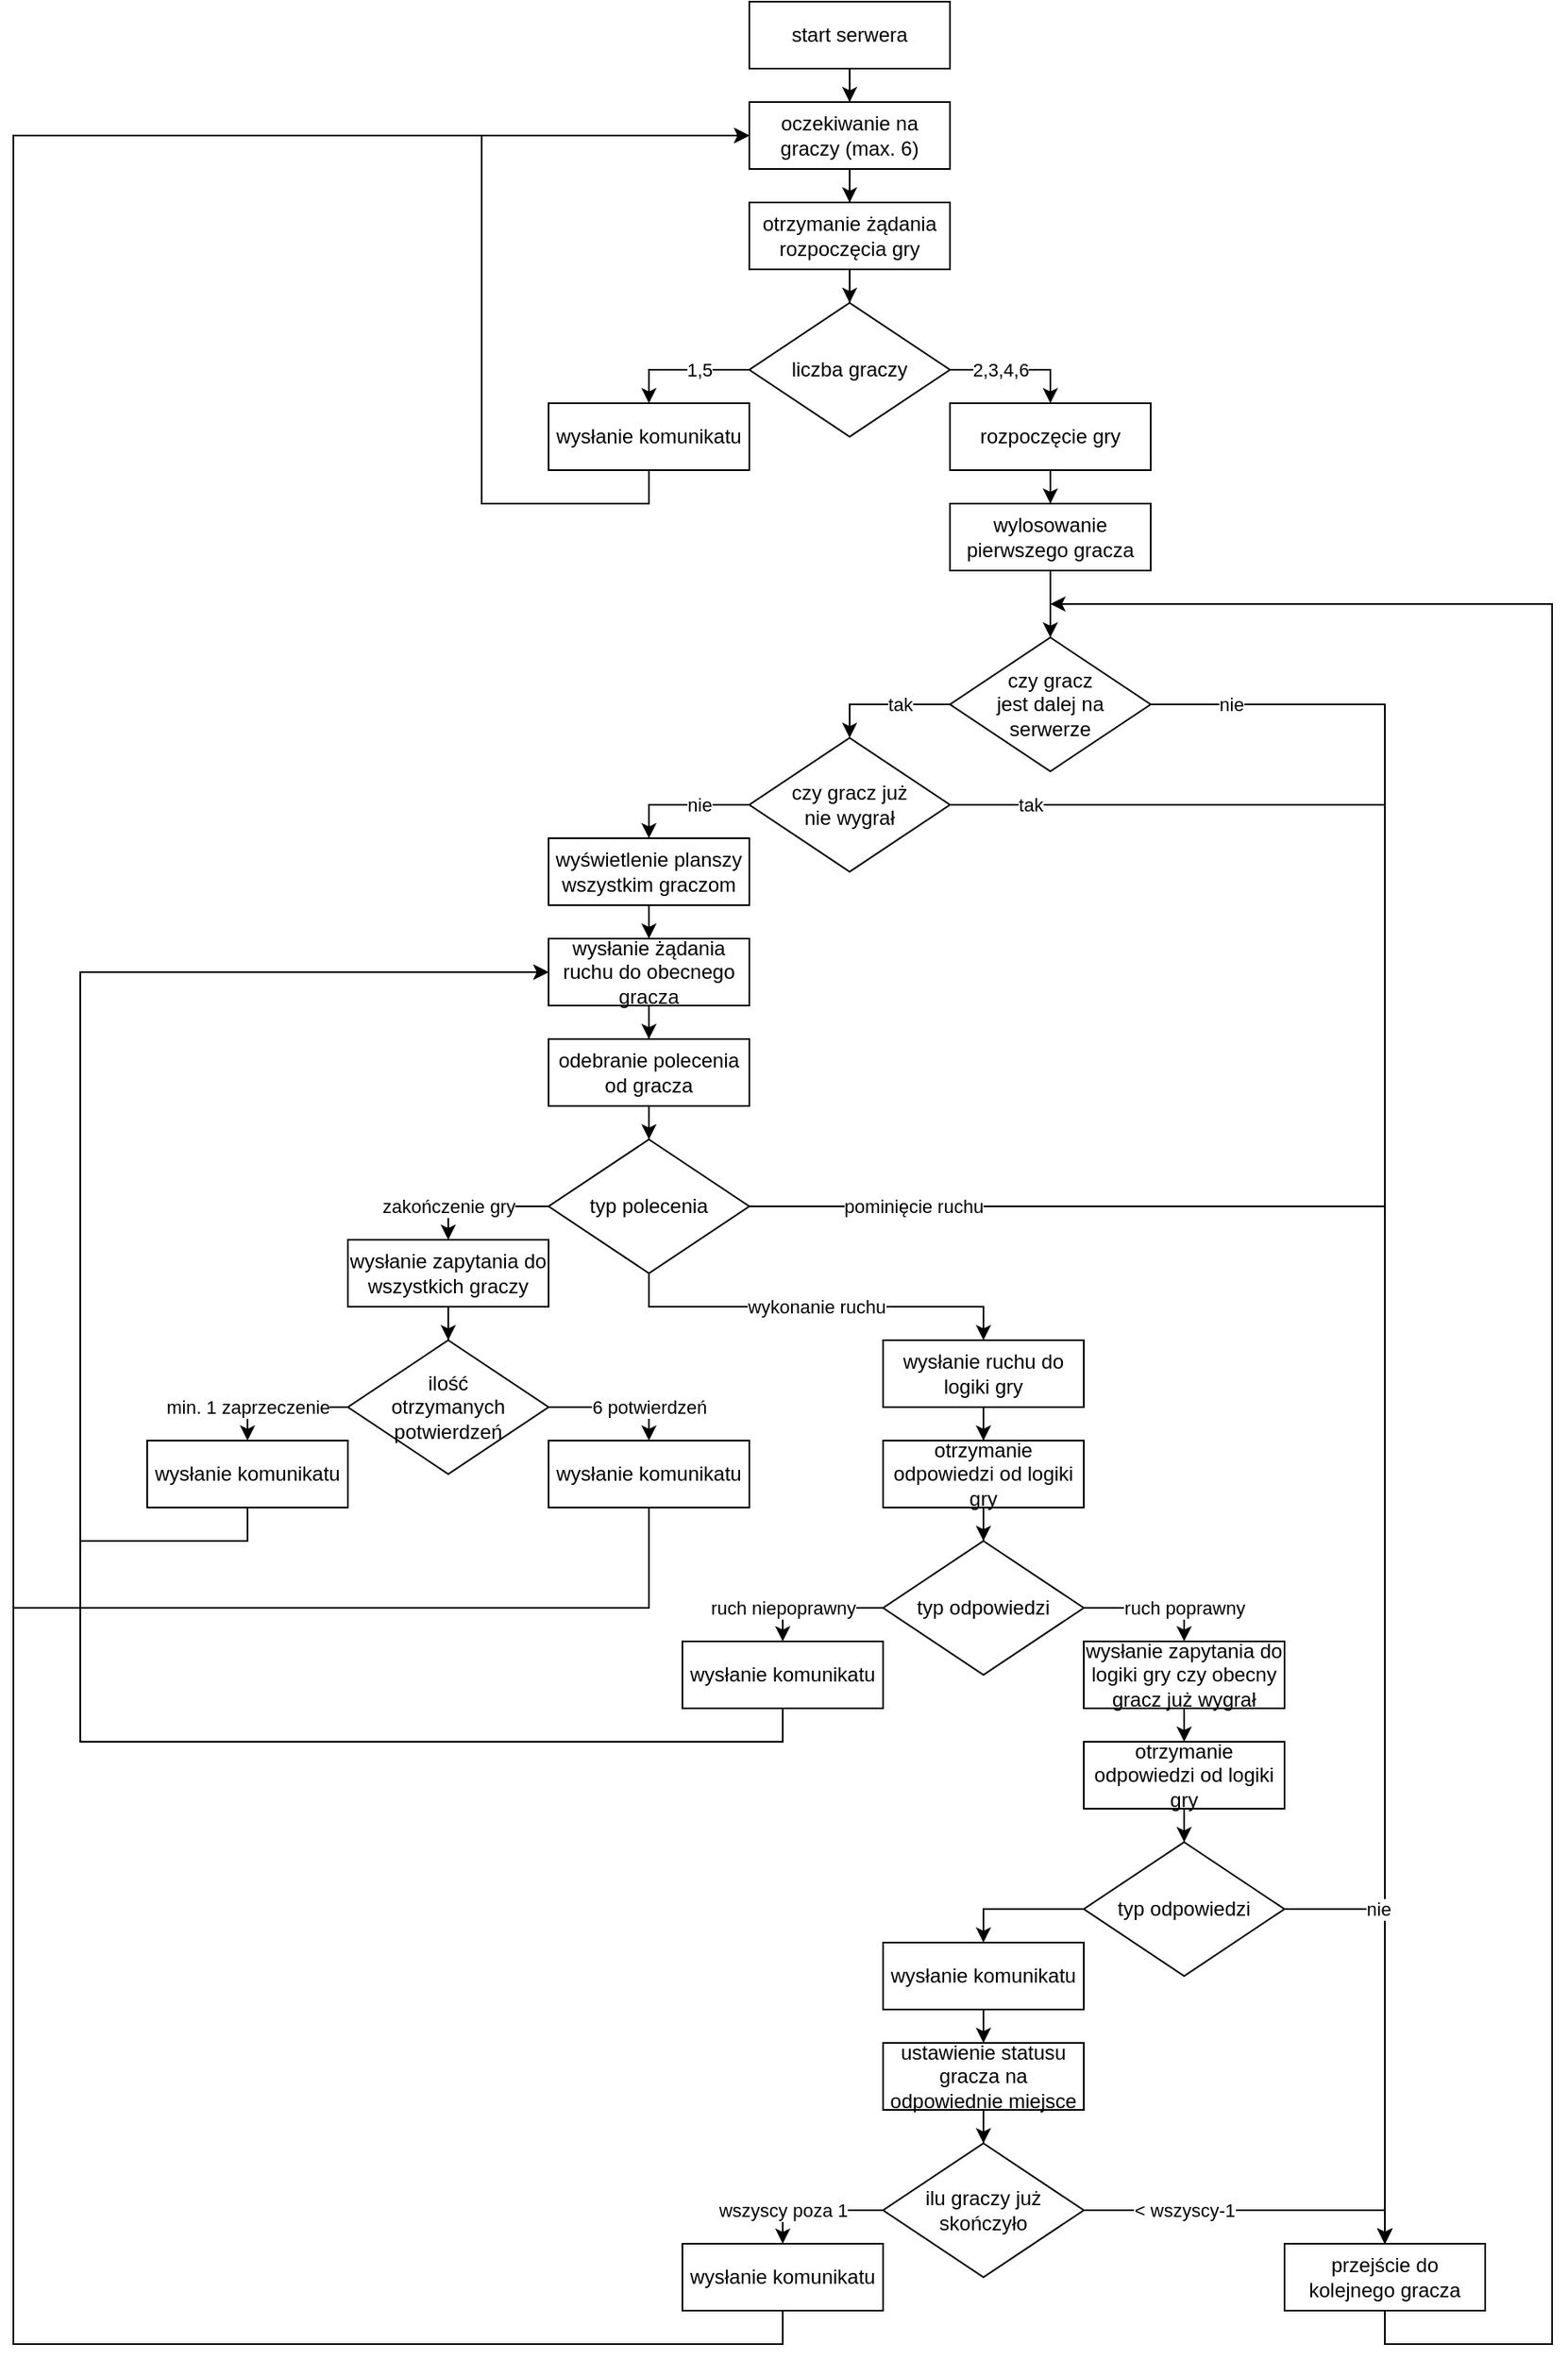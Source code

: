 <mxfile version="25.0.1">
  <diagram name="Strona-1" id="AEXnaCBaV6HiTPK7WXci">
    <mxGraphModel dx="2376" dy="855" grid="1" gridSize="10" guides="1" tooltips="1" connect="1" arrows="1" fold="1" page="1" pageScale="1" pageWidth="827" pageHeight="1169" math="0" shadow="0">
      <root>
        <mxCell id="0" />
        <mxCell id="1" parent="0" />
        <mxCell id="kx1Ttn47c22y4Ifg2yRk-3" value="" style="edgeStyle=orthogonalEdgeStyle;rounded=0;orthogonalLoop=1;jettySize=auto;html=1;" edge="1" parent="1" source="kx1Ttn47c22y4Ifg2yRk-1" target="kx1Ttn47c22y4Ifg2yRk-2">
          <mxGeometry relative="1" as="geometry" />
        </mxCell>
        <mxCell id="kx1Ttn47c22y4Ifg2yRk-1" value="start serwera" style="rounded=0;whiteSpace=wrap;html=1;" vertex="1" parent="1">
          <mxGeometry x="360" width="120" height="40" as="geometry" />
        </mxCell>
        <mxCell id="kx1Ttn47c22y4Ifg2yRk-5" value="" style="edgeStyle=orthogonalEdgeStyle;rounded=0;orthogonalLoop=1;jettySize=auto;html=1;" edge="1" parent="1" source="kx1Ttn47c22y4Ifg2yRk-2" target="kx1Ttn47c22y4Ifg2yRk-4">
          <mxGeometry relative="1" as="geometry" />
        </mxCell>
        <mxCell id="kx1Ttn47c22y4Ifg2yRk-2" value="oczekiwanie na graczy (max. 6)" style="whiteSpace=wrap;html=1;rounded=0;" vertex="1" parent="1">
          <mxGeometry x="360" y="60" width="120" height="40" as="geometry" />
        </mxCell>
        <mxCell id="kx1Ttn47c22y4Ifg2yRk-9" value="" style="edgeStyle=orthogonalEdgeStyle;rounded=0;orthogonalLoop=1;jettySize=auto;html=1;" edge="1" parent="1" source="kx1Ttn47c22y4Ifg2yRk-4" target="kx1Ttn47c22y4Ifg2yRk-8">
          <mxGeometry relative="1" as="geometry" />
        </mxCell>
        <mxCell id="kx1Ttn47c22y4Ifg2yRk-4" value="otrzymanie żądania rozpoczęcia gry" style="whiteSpace=wrap;html=1;rounded=0;" vertex="1" parent="1">
          <mxGeometry x="360" y="120" width="120" height="40" as="geometry" />
        </mxCell>
        <mxCell id="kx1Ttn47c22y4Ifg2yRk-11" value="1,5" style="edgeStyle=orthogonalEdgeStyle;rounded=0;orthogonalLoop=1;jettySize=auto;html=1;" edge="1" parent="1" source="kx1Ttn47c22y4Ifg2yRk-8" target="kx1Ttn47c22y4Ifg2yRk-10">
          <mxGeometry x="-0.25" relative="1" as="geometry">
            <Array as="points">
              <mxPoint x="300" y="220" />
            </Array>
            <mxPoint as="offset" />
          </mxGeometry>
        </mxCell>
        <mxCell id="kx1Ttn47c22y4Ifg2yRk-15" value="2,3,4,6" style="edgeStyle=orthogonalEdgeStyle;rounded=0;orthogonalLoop=1;jettySize=auto;html=1;" edge="1" parent="1" source="kx1Ttn47c22y4Ifg2yRk-8" target="kx1Ttn47c22y4Ifg2yRk-14">
          <mxGeometry x="-0.25" relative="1" as="geometry">
            <Array as="points">
              <mxPoint x="540" y="220" />
            </Array>
            <mxPoint as="offset" />
          </mxGeometry>
        </mxCell>
        <mxCell id="kx1Ttn47c22y4Ifg2yRk-8" value="liczba graczy" style="rhombus;whiteSpace=wrap;html=1;rounded=0;" vertex="1" parent="1">
          <mxGeometry x="360" y="180" width="120" height="80" as="geometry" />
        </mxCell>
        <mxCell id="kx1Ttn47c22y4Ifg2yRk-12" style="edgeStyle=orthogonalEdgeStyle;rounded=0;orthogonalLoop=1;jettySize=auto;html=1;exitX=0.5;exitY=1;exitDx=0;exitDy=0;entryX=0;entryY=0.5;entryDx=0;entryDy=0;" edge="1" parent="1" source="kx1Ttn47c22y4Ifg2yRk-10" target="kx1Ttn47c22y4Ifg2yRk-2">
          <mxGeometry relative="1" as="geometry">
            <Array as="points">
              <mxPoint x="300" y="300" />
              <mxPoint x="200" y="300" />
              <mxPoint x="200" y="80" />
            </Array>
          </mxGeometry>
        </mxCell>
        <mxCell id="kx1Ttn47c22y4Ifg2yRk-10" value="wysłanie komunikatu" style="whiteSpace=wrap;html=1;rounded=0;" vertex="1" parent="1">
          <mxGeometry x="240" y="240" width="120" height="40" as="geometry" />
        </mxCell>
        <mxCell id="kx1Ttn47c22y4Ifg2yRk-17" value="" style="edgeStyle=orthogonalEdgeStyle;rounded=0;orthogonalLoop=1;jettySize=auto;html=1;" edge="1" parent="1" source="kx1Ttn47c22y4Ifg2yRk-14" target="kx1Ttn47c22y4Ifg2yRk-16">
          <mxGeometry relative="1" as="geometry" />
        </mxCell>
        <mxCell id="kx1Ttn47c22y4Ifg2yRk-14" value="rozpoczęcie gry" style="whiteSpace=wrap;html=1;rounded=0;" vertex="1" parent="1">
          <mxGeometry x="480" y="240" width="120" height="40" as="geometry" />
        </mxCell>
        <mxCell id="kx1Ttn47c22y4Ifg2yRk-23" value="" style="edgeStyle=orthogonalEdgeStyle;rounded=0;orthogonalLoop=1;jettySize=auto;html=1;" edge="1" parent="1" source="kx1Ttn47c22y4Ifg2yRk-16" target="kx1Ttn47c22y4Ifg2yRk-22">
          <mxGeometry relative="1" as="geometry" />
        </mxCell>
        <mxCell id="kx1Ttn47c22y4Ifg2yRk-16" value="wylosowanie pierwszego gracza" style="whiteSpace=wrap;html=1;rounded=0;" vertex="1" parent="1">
          <mxGeometry x="480" y="300" width="120" height="40" as="geometry" />
        </mxCell>
        <mxCell id="kx1Ttn47c22y4Ifg2yRk-26" value="nie" style="edgeStyle=orthogonalEdgeStyle;rounded=0;orthogonalLoop=1;jettySize=auto;html=1;exitX=1;exitY=0.5;exitDx=0;exitDy=0;entryX=0.5;entryY=0;entryDx=0;entryDy=0;" edge="1" parent="1" source="kx1Ttn47c22y4Ifg2yRk-22" target="kx1Ttn47c22y4Ifg2yRk-24">
          <mxGeometry x="-0.909" relative="1" as="geometry">
            <mxPoint as="offset" />
          </mxGeometry>
        </mxCell>
        <mxCell id="kx1Ttn47c22y4Ifg2yRk-33" value="tak" style="edgeStyle=orthogonalEdgeStyle;rounded=0;orthogonalLoop=1;jettySize=auto;html=1;exitX=0;exitY=0.5;exitDx=0;exitDy=0;" edge="1" parent="1" source="kx1Ttn47c22y4Ifg2yRk-22" target="kx1Ttn47c22y4Ifg2yRk-32">
          <mxGeometry x="-0.25" relative="1" as="geometry">
            <mxPoint as="offset" />
          </mxGeometry>
        </mxCell>
        <mxCell id="kx1Ttn47c22y4Ifg2yRk-22" value="czy gracz &lt;br&gt;jest dalej na &lt;br&gt;serwerze" style="rhombus;whiteSpace=wrap;html=1;rounded=0;" vertex="1" parent="1">
          <mxGeometry x="480" y="380" width="120" height="80" as="geometry" />
        </mxCell>
        <mxCell id="kx1Ttn47c22y4Ifg2yRk-31" style="edgeStyle=orthogonalEdgeStyle;rounded=0;orthogonalLoop=1;jettySize=auto;html=1;exitX=0.5;exitY=1;exitDx=0;exitDy=0;" edge="1" parent="1" source="kx1Ttn47c22y4Ifg2yRk-24">
          <mxGeometry relative="1" as="geometry">
            <mxPoint x="540" y="360" as="targetPoint" />
            <mxPoint x="660" y="480" as="sourcePoint" />
            <Array as="points">
              <mxPoint x="740" y="1400" />
              <mxPoint x="840" y="1400" />
              <mxPoint x="840" y="360" />
            </Array>
          </mxGeometry>
        </mxCell>
        <mxCell id="kx1Ttn47c22y4Ifg2yRk-24" value="przejście do kolejnego gracza" style="whiteSpace=wrap;html=1;rounded=0;" vertex="1" parent="1">
          <mxGeometry x="680" y="1340" width="120" height="40" as="geometry" />
        </mxCell>
        <mxCell id="kx1Ttn47c22y4Ifg2yRk-34" value="tak" style="edgeStyle=orthogonalEdgeStyle;rounded=0;orthogonalLoop=1;jettySize=auto;html=1;exitX=1;exitY=0.5;exitDx=0;exitDy=0;entryX=0.5;entryY=0;entryDx=0;entryDy=0;" edge="1" parent="1" source="kx1Ttn47c22y4Ifg2yRk-32" target="kx1Ttn47c22y4Ifg2yRk-24">
          <mxGeometry x="-0.915" relative="1" as="geometry">
            <mxPoint as="offset" />
          </mxGeometry>
        </mxCell>
        <mxCell id="kx1Ttn47c22y4Ifg2yRk-36" value="nie" style="edgeStyle=orthogonalEdgeStyle;rounded=0;orthogonalLoop=1;jettySize=auto;html=1;exitX=0;exitY=0.5;exitDx=0;exitDy=0;" edge="1" parent="1" source="kx1Ttn47c22y4Ifg2yRk-32" target="kx1Ttn47c22y4Ifg2yRk-35">
          <mxGeometry x="-0.25" relative="1" as="geometry">
            <mxPoint as="offset" />
          </mxGeometry>
        </mxCell>
        <mxCell id="kx1Ttn47c22y4Ifg2yRk-32" value="czy gracz już &lt;br&gt;nie wygrał" style="rhombus;whiteSpace=wrap;html=1;rounded=0;" vertex="1" parent="1">
          <mxGeometry x="360" y="440" width="120" height="80" as="geometry" />
        </mxCell>
        <mxCell id="kx1Ttn47c22y4Ifg2yRk-38" value="" style="edgeStyle=orthogonalEdgeStyle;rounded=0;orthogonalLoop=1;jettySize=auto;html=1;" edge="1" parent="1" source="kx1Ttn47c22y4Ifg2yRk-35" target="kx1Ttn47c22y4Ifg2yRk-37">
          <mxGeometry relative="1" as="geometry" />
        </mxCell>
        <mxCell id="kx1Ttn47c22y4Ifg2yRk-35" value="wyświetlenie planszy wszystkim graczom" style="whiteSpace=wrap;html=1;rounded=0;" vertex="1" parent="1">
          <mxGeometry x="240" y="500" width="120" height="40" as="geometry" />
        </mxCell>
        <mxCell id="kx1Ttn47c22y4Ifg2yRk-40" value="" style="edgeStyle=orthogonalEdgeStyle;rounded=0;orthogonalLoop=1;jettySize=auto;html=1;" edge="1" parent="1" source="kx1Ttn47c22y4Ifg2yRk-37" target="kx1Ttn47c22y4Ifg2yRk-39">
          <mxGeometry relative="1" as="geometry" />
        </mxCell>
        <mxCell id="kx1Ttn47c22y4Ifg2yRk-37" value="wysłanie żądania ruchu do obecnego gracza" style="whiteSpace=wrap;html=1;rounded=0;" vertex="1" parent="1">
          <mxGeometry x="240" y="560" width="120" height="40" as="geometry" />
        </mxCell>
        <mxCell id="kx1Ttn47c22y4Ifg2yRk-42" value="" style="edgeStyle=orthogonalEdgeStyle;rounded=0;orthogonalLoop=1;jettySize=auto;html=1;" edge="1" parent="1" source="kx1Ttn47c22y4Ifg2yRk-39" target="kx1Ttn47c22y4Ifg2yRk-41">
          <mxGeometry relative="1" as="geometry" />
        </mxCell>
        <mxCell id="kx1Ttn47c22y4Ifg2yRk-39" value="odebranie polecenia od gracza" style="whiteSpace=wrap;html=1;rounded=0;" vertex="1" parent="1">
          <mxGeometry x="240" y="620" width="120" height="40" as="geometry" />
        </mxCell>
        <mxCell id="kx1Ttn47c22y4Ifg2yRk-43" value="pominięcie ruchu" style="edgeStyle=orthogonalEdgeStyle;rounded=0;orthogonalLoop=1;jettySize=auto;html=1;exitX=1;exitY=0.5;exitDx=0;exitDy=0;entryX=0.5;entryY=0;entryDx=0;entryDy=0;" edge="1" parent="1" source="kx1Ttn47c22y4Ifg2yRk-41" target="kx1Ttn47c22y4Ifg2yRk-24">
          <mxGeometry x="-0.805" relative="1" as="geometry">
            <mxPoint as="offset" />
          </mxGeometry>
        </mxCell>
        <mxCell id="kx1Ttn47c22y4Ifg2yRk-45" value="zakończenie gry" style="edgeStyle=orthogonalEdgeStyle;rounded=0;orthogonalLoop=1;jettySize=auto;html=1;exitX=0;exitY=0.5;exitDx=0;exitDy=0;" edge="1" parent="1" source="kx1Ttn47c22y4Ifg2yRk-41" target="kx1Ttn47c22y4Ifg2yRk-44">
          <mxGeometry x="0.5" relative="1" as="geometry">
            <mxPoint as="offset" />
          </mxGeometry>
        </mxCell>
        <mxCell id="kx1Ttn47c22y4Ifg2yRk-61" value="wykonanie ruchu" style="edgeStyle=orthogonalEdgeStyle;rounded=0;orthogonalLoop=1;jettySize=auto;html=1;exitX=0.5;exitY=1;exitDx=0;exitDy=0;entryX=0.5;entryY=0;entryDx=0;entryDy=0;" edge="1" parent="1" source="kx1Ttn47c22y4Ifg2yRk-41" target="kx1Ttn47c22y4Ifg2yRk-60">
          <mxGeometry relative="1" as="geometry" />
        </mxCell>
        <mxCell id="kx1Ttn47c22y4Ifg2yRk-41" value="typ polecenia" style="rhombus;whiteSpace=wrap;html=1;rounded=0;" vertex="1" parent="1">
          <mxGeometry x="240" y="680" width="120" height="80" as="geometry" />
        </mxCell>
        <mxCell id="kx1Ttn47c22y4Ifg2yRk-47" value="" style="edgeStyle=orthogonalEdgeStyle;rounded=0;orthogonalLoop=1;jettySize=auto;html=1;" edge="1" parent="1" source="kx1Ttn47c22y4Ifg2yRk-44" target="kx1Ttn47c22y4Ifg2yRk-46">
          <mxGeometry relative="1" as="geometry" />
        </mxCell>
        <mxCell id="kx1Ttn47c22y4Ifg2yRk-44" value="wysłanie zapytania do wszystkich graczy" style="whiteSpace=wrap;html=1;rounded=0;" vertex="1" parent="1">
          <mxGeometry x="120" y="740" width="120" height="40" as="geometry" />
        </mxCell>
        <mxCell id="kx1Ttn47c22y4Ifg2yRk-49" value="6 potwierdzeń" style="edgeStyle=orthogonalEdgeStyle;rounded=0;orthogonalLoop=1;jettySize=auto;html=1;exitX=1;exitY=0.5;exitDx=0;exitDy=0;" edge="1" parent="1" source="kx1Ttn47c22y4Ifg2yRk-46" target="kx1Ttn47c22y4Ifg2yRk-48">
          <mxGeometry x="0.5" relative="1" as="geometry">
            <mxPoint as="offset" />
          </mxGeometry>
        </mxCell>
        <mxCell id="kx1Ttn47c22y4Ifg2yRk-55" value="min. 1 zaprzeczenie" style="edgeStyle=orthogonalEdgeStyle;rounded=0;orthogonalLoop=1;jettySize=auto;html=1;exitX=0;exitY=0.5;exitDx=0;exitDy=0;entryX=0.5;entryY=0;entryDx=0;entryDy=0;" edge="1" parent="1" source="kx1Ttn47c22y4Ifg2yRk-46" target="kx1Ttn47c22y4Ifg2yRk-51">
          <mxGeometry x="0.5" relative="1" as="geometry">
            <mxPoint as="offset" />
          </mxGeometry>
        </mxCell>
        <mxCell id="kx1Ttn47c22y4Ifg2yRk-46" value="ilość &lt;br&gt;otrzymanych potwierdzeń" style="rhombus;whiteSpace=wrap;html=1;rounded=0;" vertex="1" parent="1">
          <mxGeometry x="120" y="800" width="120" height="80" as="geometry" />
        </mxCell>
        <mxCell id="kx1Ttn47c22y4Ifg2yRk-57" style="edgeStyle=orthogonalEdgeStyle;rounded=0;orthogonalLoop=1;jettySize=auto;html=1;exitX=0.5;exitY=1;exitDx=0;exitDy=0;entryX=0;entryY=0.5;entryDx=0;entryDy=0;" edge="1" parent="1" source="kx1Ttn47c22y4Ifg2yRk-48" target="kx1Ttn47c22y4Ifg2yRk-2">
          <mxGeometry relative="1" as="geometry">
            <Array as="points">
              <mxPoint x="300" y="960" />
              <mxPoint x="-80" y="960" />
              <mxPoint x="-80" y="80" />
            </Array>
          </mxGeometry>
        </mxCell>
        <mxCell id="kx1Ttn47c22y4Ifg2yRk-48" value="wysłanie komunikatu" style="whiteSpace=wrap;html=1;rounded=0;" vertex="1" parent="1">
          <mxGeometry x="240" y="860" width="120" height="40" as="geometry" />
        </mxCell>
        <mxCell id="kx1Ttn47c22y4Ifg2yRk-56" style="edgeStyle=orthogonalEdgeStyle;rounded=0;orthogonalLoop=1;jettySize=auto;html=1;exitX=0.5;exitY=1;exitDx=0;exitDy=0;entryX=0;entryY=0.5;entryDx=0;entryDy=0;" edge="1" parent="1" source="kx1Ttn47c22y4Ifg2yRk-51" target="kx1Ttn47c22y4Ifg2yRk-37">
          <mxGeometry relative="1" as="geometry">
            <Array as="points">
              <mxPoint x="60" y="920" />
              <mxPoint x="-40" y="920" />
              <mxPoint x="-40" y="580" />
            </Array>
          </mxGeometry>
        </mxCell>
        <mxCell id="kx1Ttn47c22y4Ifg2yRk-51" value="wysłanie komunikatu" style="whiteSpace=wrap;html=1;rounded=0;" vertex="1" parent="1">
          <mxGeometry y="860" width="120" height="40" as="geometry" />
        </mxCell>
        <mxCell id="kx1Ttn47c22y4Ifg2yRk-63" value="" style="edgeStyle=orthogonalEdgeStyle;rounded=0;orthogonalLoop=1;jettySize=auto;html=1;" edge="1" parent="1" source="kx1Ttn47c22y4Ifg2yRk-60" target="kx1Ttn47c22y4Ifg2yRk-62">
          <mxGeometry relative="1" as="geometry" />
        </mxCell>
        <mxCell id="kx1Ttn47c22y4Ifg2yRk-60" value="wysłanie ruchu do logiki gry" style="rounded=0;whiteSpace=wrap;html=1;" vertex="1" parent="1">
          <mxGeometry x="440" y="800" width="120" height="40" as="geometry" />
        </mxCell>
        <mxCell id="kx1Ttn47c22y4Ifg2yRk-65" value="" style="edgeStyle=orthogonalEdgeStyle;rounded=0;orthogonalLoop=1;jettySize=auto;html=1;" edge="1" parent="1" source="kx1Ttn47c22y4Ifg2yRk-62" target="kx1Ttn47c22y4Ifg2yRk-64">
          <mxGeometry relative="1" as="geometry" />
        </mxCell>
        <mxCell id="kx1Ttn47c22y4Ifg2yRk-62" value="otrzymanie odpowiedzi od logiki gry" style="whiteSpace=wrap;html=1;rounded=0;" vertex="1" parent="1">
          <mxGeometry x="440" y="860" width="120" height="40" as="geometry" />
        </mxCell>
        <mxCell id="kx1Ttn47c22y4Ifg2yRk-67" value="ruch poprawny" style="edgeStyle=orthogonalEdgeStyle;rounded=0;orthogonalLoop=1;jettySize=auto;html=1;exitX=1;exitY=0.5;exitDx=0;exitDy=0;" edge="1" parent="1" source="kx1Ttn47c22y4Ifg2yRk-64" target="kx1Ttn47c22y4Ifg2yRk-66">
          <mxGeometry x="0.5" relative="1" as="geometry">
            <mxPoint as="offset" />
          </mxGeometry>
        </mxCell>
        <mxCell id="kx1Ttn47c22y4Ifg2yRk-85" value="ruch niepoprawny" style="edgeStyle=orthogonalEdgeStyle;rounded=0;orthogonalLoop=1;jettySize=auto;html=1;exitX=0;exitY=0.5;exitDx=0;exitDy=0;" edge="1" parent="1" source="kx1Ttn47c22y4Ifg2yRk-64" target="kx1Ttn47c22y4Ifg2yRk-84">
          <mxGeometry x="0.501" relative="1" as="geometry">
            <mxPoint as="offset" />
          </mxGeometry>
        </mxCell>
        <mxCell id="kx1Ttn47c22y4Ifg2yRk-64" value="typ odpowiedzi" style="rhombus;whiteSpace=wrap;html=1;rounded=0;" vertex="1" parent="1">
          <mxGeometry x="440" y="920" width="120" height="80" as="geometry" />
        </mxCell>
        <mxCell id="kx1Ttn47c22y4Ifg2yRk-69" value="" style="edgeStyle=orthogonalEdgeStyle;rounded=0;orthogonalLoop=1;jettySize=auto;html=1;" edge="1" parent="1" source="kx1Ttn47c22y4Ifg2yRk-66" target="kx1Ttn47c22y4Ifg2yRk-68">
          <mxGeometry relative="1" as="geometry" />
        </mxCell>
        <mxCell id="kx1Ttn47c22y4Ifg2yRk-66" value="wysłanie zapytania do logiki gry czy obecny gracz już wygrał" style="whiteSpace=wrap;html=1;rounded=0;" vertex="1" parent="1">
          <mxGeometry x="560" y="980" width="120" height="40" as="geometry" />
        </mxCell>
        <mxCell id="kx1Ttn47c22y4Ifg2yRk-71" value="" style="edgeStyle=orthogonalEdgeStyle;rounded=0;orthogonalLoop=1;jettySize=auto;html=1;" edge="1" parent="1" source="kx1Ttn47c22y4Ifg2yRk-68" target="kx1Ttn47c22y4Ifg2yRk-70">
          <mxGeometry relative="1" as="geometry" />
        </mxCell>
        <mxCell id="kx1Ttn47c22y4Ifg2yRk-68" value="otrzymanie odpowiedzi od logiki gry" style="whiteSpace=wrap;html=1;rounded=0;" vertex="1" parent="1">
          <mxGeometry x="560" y="1040" width="120" height="40" as="geometry" />
        </mxCell>
        <mxCell id="kx1Ttn47c22y4Ifg2yRk-72" value="nie" style="edgeStyle=orthogonalEdgeStyle;rounded=0;orthogonalLoop=1;jettySize=auto;html=1;exitX=1;exitY=0.5;exitDx=0;exitDy=0;entryX=0.5;entryY=0;entryDx=0;entryDy=0;" edge="1" parent="1" source="kx1Ttn47c22y4Ifg2yRk-70" target="kx1Ttn47c22y4Ifg2yRk-24">
          <mxGeometry x="-0.571" relative="1" as="geometry">
            <mxPoint as="offset" />
          </mxGeometry>
        </mxCell>
        <mxCell id="kx1Ttn47c22y4Ifg2yRk-74" value="" style="edgeStyle=orthogonalEdgeStyle;rounded=0;orthogonalLoop=1;jettySize=auto;html=1;exitX=0;exitY=0.5;exitDx=0;exitDy=0;" edge="1" parent="1" source="kx1Ttn47c22y4Ifg2yRk-70" target="kx1Ttn47c22y4Ifg2yRk-73">
          <mxGeometry relative="1" as="geometry" />
        </mxCell>
        <mxCell id="kx1Ttn47c22y4Ifg2yRk-70" value="typ odpowiedzi" style="rhombus;whiteSpace=wrap;html=1;rounded=0;" vertex="1" parent="1">
          <mxGeometry x="560" y="1100" width="120" height="80" as="geometry" />
        </mxCell>
        <mxCell id="kx1Ttn47c22y4Ifg2yRk-76" value="" style="edgeStyle=orthogonalEdgeStyle;rounded=0;orthogonalLoop=1;jettySize=auto;html=1;" edge="1" parent="1" source="kx1Ttn47c22y4Ifg2yRk-73" target="kx1Ttn47c22y4Ifg2yRk-75">
          <mxGeometry relative="1" as="geometry" />
        </mxCell>
        <mxCell id="kx1Ttn47c22y4Ifg2yRk-73" value="wysłanie komunikatu" style="whiteSpace=wrap;html=1;rounded=0;" vertex="1" parent="1">
          <mxGeometry x="440" y="1160" width="120" height="40" as="geometry" />
        </mxCell>
        <mxCell id="kx1Ttn47c22y4Ifg2yRk-79" value="" style="edgeStyle=orthogonalEdgeStyle;rounded=0;orthogonalLoop=1;jettySize=auto;html=1;" edge="1" parent="1" source="kx1Ttn47c22y4Ifg2yRk-75" target="kx1Ttn47c22y4Ifg2yRk-78">
          <mxGeometry relative="1" as="geometry" />
        </mxCell>
        <mxCell id="kx1Ttn47c22y4Ifg2yRk-75" value="ustawienie statusu gracza na odpowiednie miejsce" style="whiteSpace=wrap;html=1;rounded=0;" vertex="1" parent="1">
          <mxGeometry x="440" y="1220" width="120" height="40" as="geometry" />
        </mxCell>
        <mxCell id="kx1Ttn47c22y4Ifg2yRk-80" value="&amp;lt; wszyscy-1" style="edgeStyle=orthogonalEdgeStyle;rounded=0;orthogonalLoop=1;jettySize=auto;html=1;exitX=1;exitY=0.5;exitDx=0;exitDy=0;entryX=0.5;entryY=0;entryDx=0;entryDy=0;" edge="1" parent="1" source="kx1Ttn47c22y4Ifg2yRk-78" target="kx1Ttn47c22y4Ifg2yRk-24">
          <mxGeometry x="-0.4" relative="1" as="geometry">
            <mxPoint as="offset" />
          </mxGeometry>
        </mxCell>
        <mxCell id="kx1Ttn47c22y4Ifg2yRk-82" value="wszyscy poza 1" style="edgeStyle=orthogonalEdgeStyle;rounded=0;orthogonalLoop=1;jettySize=auto;html=1;exitX=0;exitY=0.5;exitDx=0;exitDy=0;" edge="1" parent="1" source="kx1Ttn47c22y4Ifg2yRk-78" target="kx1Ttn47c22y4Ifg2yRk-81">
          <mxGeometry x="0.5" relative="1" as="geometry">
            <mxPoint as="offset" />
          </mxGeometry>
        </mxCell>
        <mxCell id="kx1Ttn47c22y4Ifg2yRk-78" value="ilu graczy już &lt;br&gt;skończyło" style="rhombus;whiteSpace=wrap;html=1;rounded=0;" vertex="1" parent="1">
          <mxGeometry x="440" y="1280" width="120" height="80" as="geometry" />
        </mxCell>
        <mxCell id="kx1Ttn47c22y4Ifg2yRk-83" style="edgeStyle=orthogonalEdgeStyle;rounded=0;orthogonalLoop=1;jettySize=auto;html=1;exitX=0.5;exitY=1;exitDx=0;exitDy=0;entryX=0;entryY=0.5;entryDx=0;entryDy=0;" edge="1" parent="1" source="kx1Ttn47c22y4Ifg2yRk-81" target="kx1Ttn47c22y4Ifg2yRk-2">
          <mxGeometry relative="1" as="geometry">
            <Array as="points">
              <mxPoint x="380" y="1400" />
              <mxPoint x="-80" y="1400" />
              <mxPoint x="-80" y="80" />
            </Array>
          </mxGeometry>
        </mxCell>
        <mxCell id="kx1Ttn47c22y4Ifg2yRk-81" value="wysłanie komunikatu" style="whiteSpace=wrap;html=1;rounded=0;" vertex="1" parent="1">
          <mxGeometry x="320" y="1340" width="120" height="40" as="geometry" />
        </mxCell>
        <mxCell id="kx1Ttn47c22y4Ifg2yRk-86" style="edgeStyle=orthogonalEdgeStyle;rounded=0;orthogonalLoop=1;jettySize=auto;html=1;exitX=0.5;exitY=1;exitDx=0;exitDy=0;entryX=0;entryY=0.5;entryDx=0;entryDy=0;" edge="1" parent="1" source="kx1Ttn47c22y4Ifg2yRk-84" target="kx1Ttn47c22y4Ifg2yRk-37">
          <mxGeometry relative="1" as="geometry">
            <Array as="points">
              <mxPoint x="380" y="1040" />
              <mxPoint x="-40" y="1040" />
              <mxPoint x="-40" y="580" />
            </Array>
          </mxGeometry>
        </mxCell>
        <mxCell id="kx1Ttn47c22y4Ifg2yRk-84" value="wysłanie komunikatu" style="whiteSpace=wrap;html=1;rounded=0;" vertex="1" parent="1">
          <mxGeometry x="320" y="980" width="120" height="40" as="geometry" />
        </mxCell>
      </root>
    </mxGraphModel>
  </diagram>
</mxfile>

